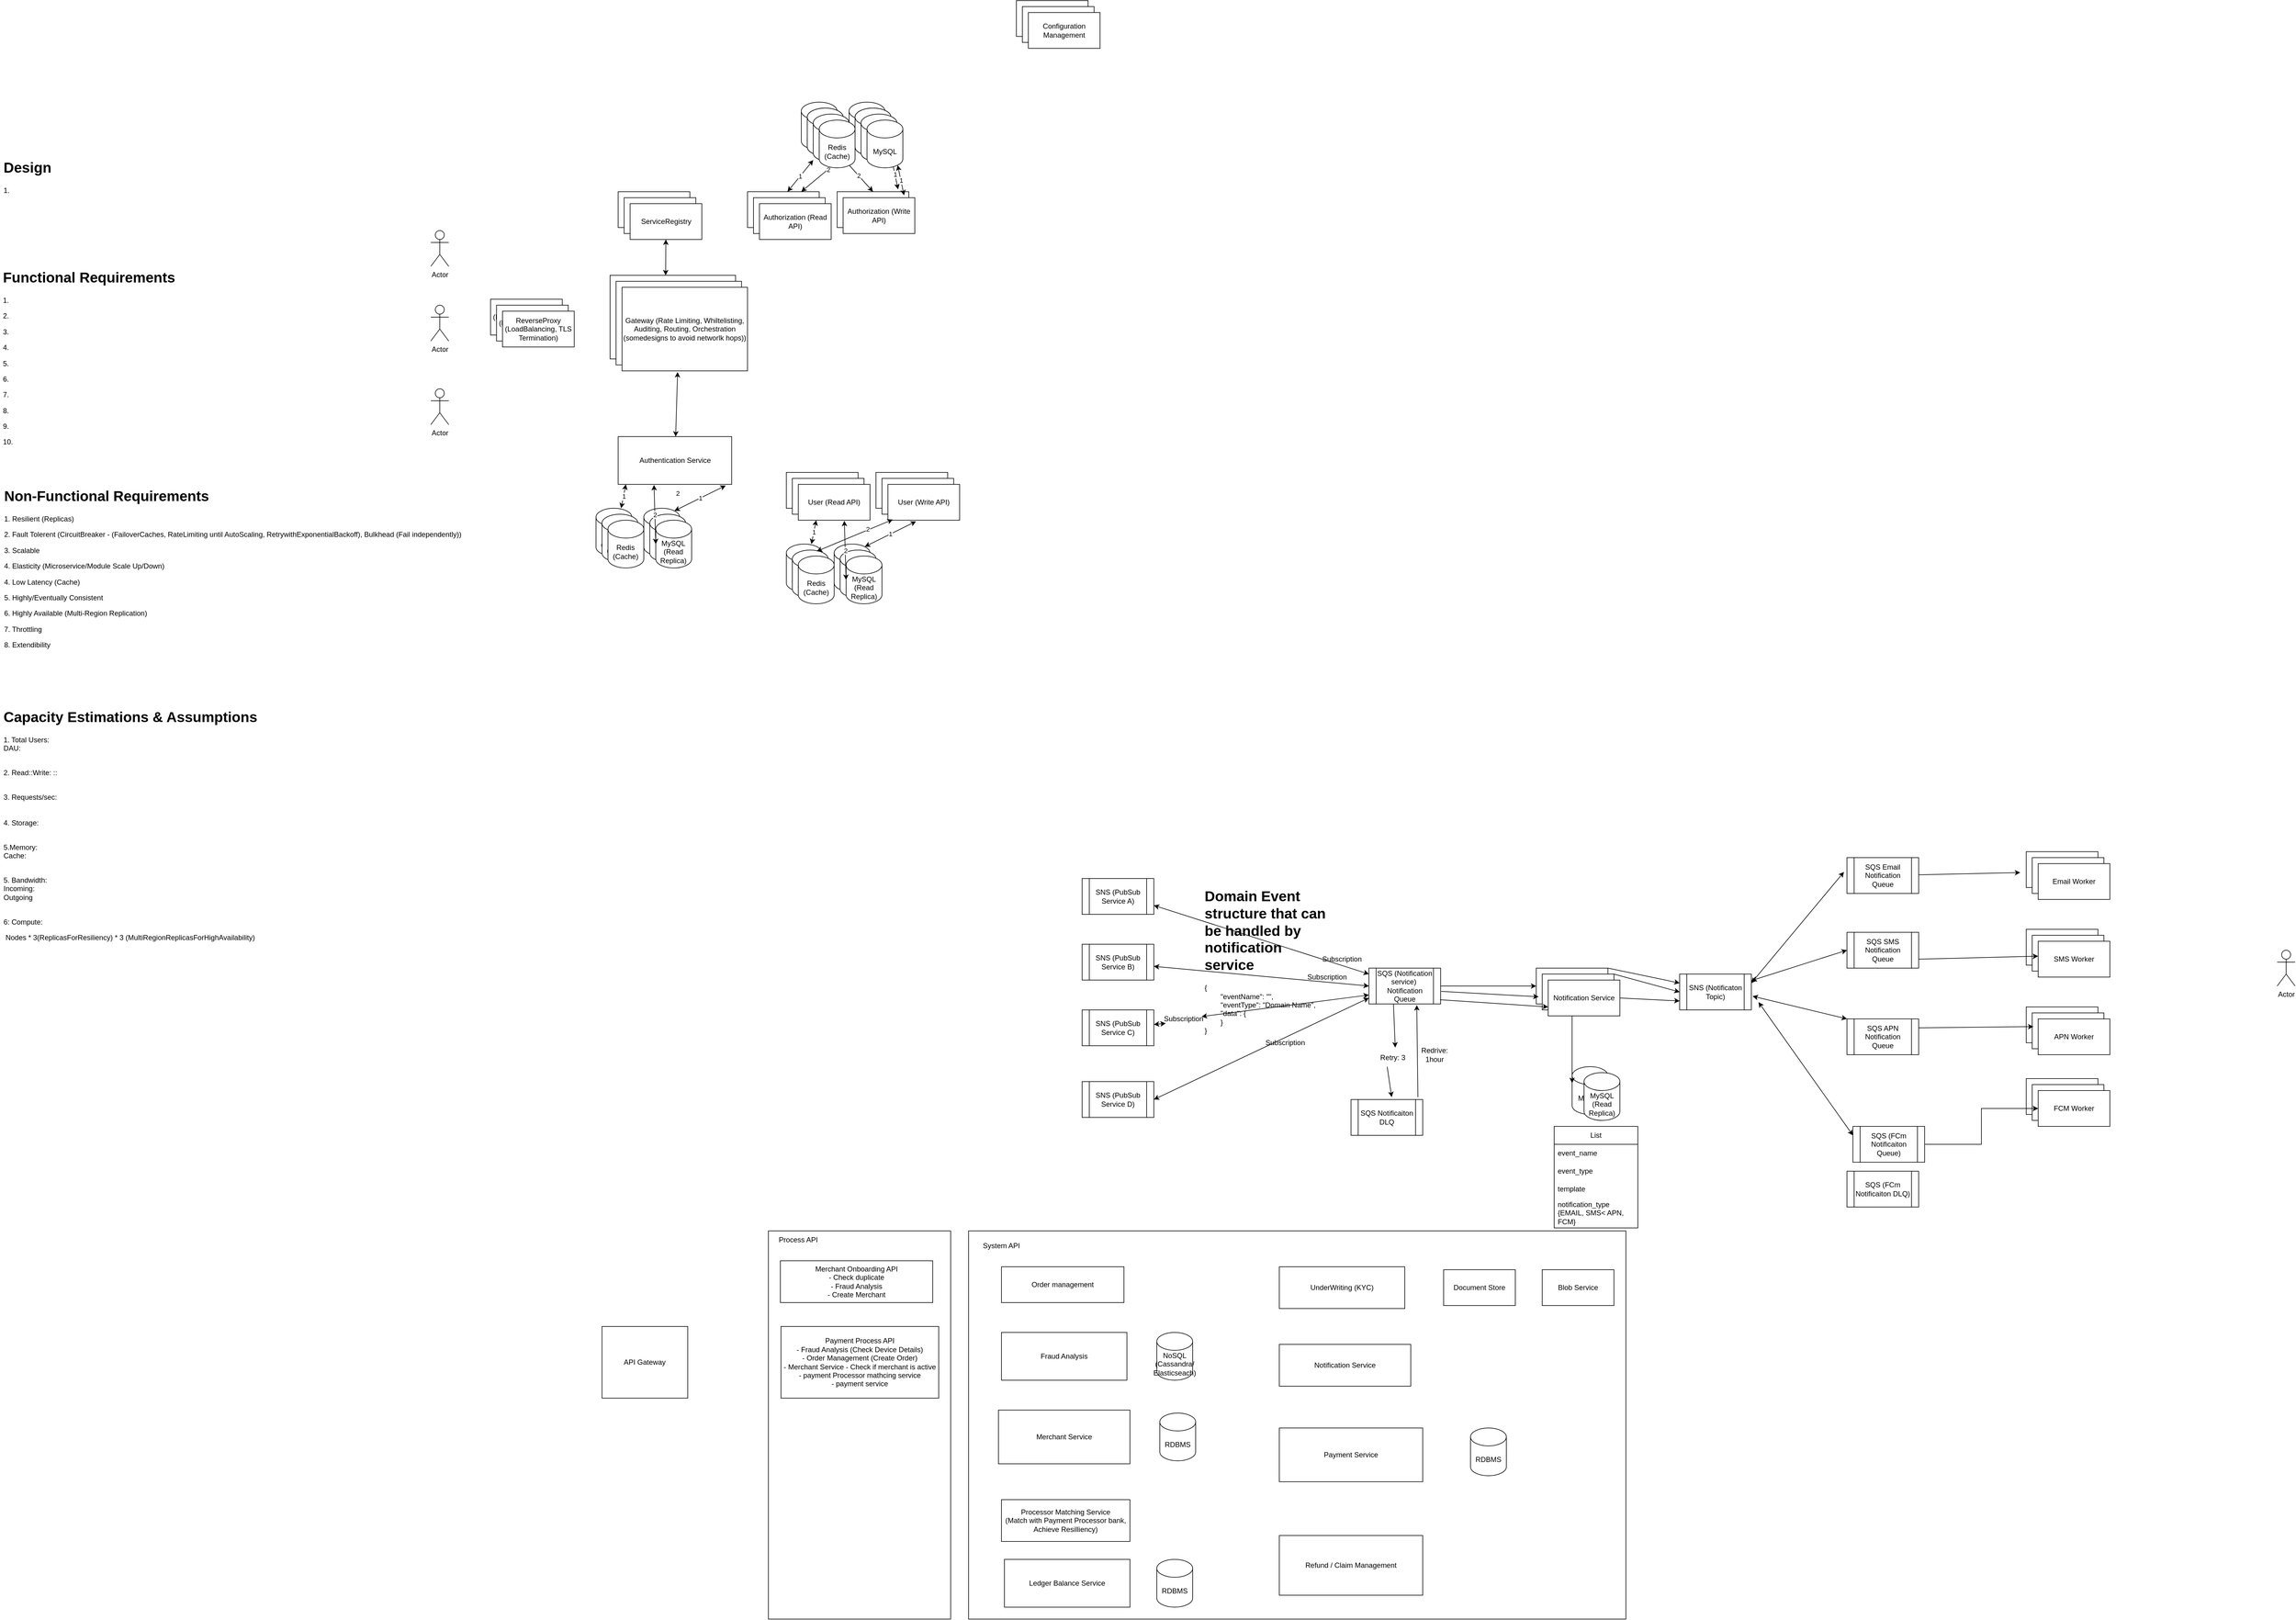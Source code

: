<mxfile version="21.6.6" type="device">
  <diagram id="5IbY6chEuLYtdWxYGzNw" name="Page-1">
    <mxGraphModel dx="3062" dy="1866" grid="1" gridSize="10" guides="1" tooltips="1" connect="1" arrows="1" fold="1" page="1" pageScale="1" pageWidth="850" pageHeight="1100" math="0" shadow="0">
      <root>
        <mxCell id="0" />
        <mxCell id="1" parent="0" />
        <mxCell id="gwHCqsxIp7rP5MhEEpe_-1" value="API Gateway (Authentication)" style="rounded=0;whiteSpace=wrap;html=1;" parent="1" vertex="1">
          <mxGeometry x="170" y="160" width="210" height="140" as="geometry" />
        </mxCell>
        <mxCell id="gwHCqsxIp7rP5MhEEpe_-2" value="Authorization" style="rounded=0;whiteSpace=wrap;html=1;" parent="1" vertex="1">
          <mxGeometry x="550" y="20" width="120" height="60" as="geometry" />
        </mxCell>
        <mxCell id="gwHCqsxIp7rP5MhEEpe_-3" value="ServiceRegistry" style="rounded=0;whiteSpace=wrap;html=1;" parent="1" vertex="1">
          <mxGeometry x="183.52" y="20" width="120" height="60" as="geometry" />
        </mxCell>
        <mxCell id="gwHCqsxIp7rP5MhEEpe_-4" value="ReverseProxy (LoadBalancing, TLS Termination)" style="rounded=0;whiteSpace=wrap;html=1;" parent="1" vertex="1">
          <mxGeometry x="-30" y="200" width="120" height="60" as="geometry" />
        </mxCell>
        <mxCell id="gwHCqsxIp7rP5MhEEpe_-5" value="ReverseProxy (LoadBalancing, TLS Termination)" style="rounded=0;whiteSpace=wrap;html=1;" parent="1" vertex="1">
          <mxGeometry x="-20" y="210" width="120" height="60" as="geometry" />
        </mxCell>
        <mxCell id="gwHCqsxIp7rP5MhEEpe_-6" value="ReverseProxy (LoadBalancing, TLS Termination)" style="rounded=0;whiteSpace=wrap;html=1;" parent="1" vertex="1">
          <mxGeometry x="-10" y="220" width="120" height="60" as="geometry" />
        </mxCell>
        <mxCell id="gwHCqsxIp7rP5MhEEpe_-7" value="API Gateway (Authentication)" style="rounded=0;whiteSpace=wrap;html=1;" parent="1" vertex="1">
          <mxGeometry x="180" y="170" width="210" height="140" as="geometry" />
        </mxCell>
        <mxCell id="gwHCqsxIp7rP5MhEEpe_-8" value="Gateway (Rate Limiting, Whiltelisting, Auditing, Routing, Orchestration (somedesigns to avoid networlk hops))" style="rounded=0;whiteSpace=wrap;html=1;" parent="1" vertex="1">
          <mxGeometry x="190" y="180" width="210" height="140" as="geometry" />
        </mxCell>
        <mxCell id="gwHCqsxIp7rP5MhEEpe_-9" value="ServiceRegistry" style="rounded=0;whiteSpace=wrap;html=1;" parent="1" vertex="1">
          <mxGeometry x="193.52" y="30" width="120" height="60" as="geometry" />
        </mxCell>
        <mxCell id="gwHCqsxIp7rP5MhEEpe_-10" value="ServiceRegistry" style="rounded=0;whiteSpace=wrap;html=1;" parent="1" vertex="1">
          <mxGeometry x="203.52" y="40" width="120" height="60" as="geometry" />
        </mxCell>
        <mxCell id="gwHCqsxIp7rP5MhEEpe_-11" value="Authorization (Write API)" style="rounded=0;whiteSpace=wrap;html=1;" parent="1" vertex="1">
          <mxGeometry x="560" y="30" width="120" height="60" as="geometry" />
        </mxCell>
        <mxCell id="gwHCqsxIp7rP5MhEEpe_-13" value="User" style="rounded=0;whiteSpace=wrap;html=1;" parent="1" vertex="1">
          <mxGeometry x="465" y="490" width="120" height="60" as="geometry" />
        </mxCell>
        <mxCell id="gwHCqsxIp7rP5MhEEpe_-14" value="User" style="rounded=0;whiteSpace=wrap;html=1;" parent="1" vertex="1">
          <mxGeometry x="475" y="500" width="120" height="60" as="geometry" />
        </mxCell>
        <mxCell id="gwHCqsxIp7rP5MhEEpe_-15" value="User (Read API)" style="rounded=0;whiteSpace=wrap;html=1;" parent="1" vertex="1">
          <mxGeometry x="485" y="510" width="120" height="60" as="geometry" />
        </mxCell>
        <mxCell id="gwHCqsxIp7rP5MhEEpe_-16" value="MySQL" style="shape=cylinder3;whiteSpace=wrap;html=1;boundedLbl=1;backgroundOutline=1;size=15;" parent="1" vertex="1">
          <mxGeometry x="570" y="-130" width="60" height="80" as="geometry" />
        </mxCell>
        <mxCell id="gwHCqsxIp7rP5MhEEpe_-18" value="Redis (Cache)" style="shape=cylinder3;whiteSpace=wrap;html=1;boundedLbl=1;backgroundOutline=1;size=15;" parent="1" vertex="1">
          <mxGeometry x="490" y="-130" width="60" height="80" as="geometry" />
        </mxCell>
        <mxCell id="gwHCqsxIp7rP5MhEEpe_-22" value="MySQL" style="shape=cylinder3;whiteSpace=wrap;html=1;boundedLbl=1;backgroundOutline=1;size=15;" parent="1" vertex="1">
          <mxGeometry x="580" y="-120" width="60" height="80" as="geometry" />
        </mxCell>
        <mxCell id="gwHCqsxIp7rP5MhEEpe_-23" value="Redis (Cache)" style="shape=cylinder3;whiteSpace=wrap;html=1;boundedLbl=1;backgroundOutline=1;size=15;" parent="1" vertex="1">
          <mxGeometry x="500" y="-120" width="60" height="80" as="geometry" />
        </mxCell>
        <mxCell id="gwHCqsxIp7rP5MhEEpe_-24" value="MySQL" style="shape=cylinder3;whiteSpace=wrap;html=1;boundedLbl=1;backgroundOutline=1;size=15;" parent="1" vertex="1">
          <mxGeometry x="590" y="-110" width="60" height="80" as="geometry" />
        </mxCell>
        <mxCell id="gwHCqsxIp7rP5MhEEpe_-25" value="Redis (Cache)" style="shape=cylinder3;whiteSpace=wrap;html=1;boundedLbl=1;backgroundOutline=1;size=15;" parent="1" vertex="1">
          <mxGeometry x="510" y="-110" width="60" height="80" as="geometry" />
        </mxCell>
        <mxCell id="gwHCqsxIp7rP5MhEEpe_-55" value="Authorization" style="rounded=0;whiteSpace=wrap;html=1;" parent="1" vertex="1">
          <mxGeometry x="400" y="20" width="120" height="60" as="geometry" />
        </mxCell>
        <mxCell id="gwHCqsxIp7rP5MhEEpe_-56" value="Authorization" style="rounded=0;whiteSpace=wrap;html=1;" parent="1" vertex="1">
          <mxGeometry x="410" y="30" width="120" height="60" as="geometry" />
        </mxCell>
        <mxCell id="gwHCqsxIp7rP5MhEEpe_-57" value="Authorization (Read API)" style="rounded=0;whiteSpace=wrap;html=1;" parent="1" vertex="1">
          <mxGeometry x="420" y="40" width="120" height="60" as="geometry" />
        </mxCell>
        <mxCell id="gwHCqsxIp7rP5MhEEpe_-58" value="1" style="endArrow=classic;startArrow=classic;html=1;rounded=0;exitX=0.85;exitY=-0.067;exitDx=0;exitDy=0;exitPerimeter=0;entryX=0.855;entryY=1;entryDx=0;entryDy=-4.35;entryPerimeter=0;" parent="1" source="gwHCqsxIp7rP5MhEEpe_-2" target="gwHCqsxIp7rP5MhEEpe_-24" edge="1">
          <mxGeometry width="50" height="50" relative="1" as="geometry">
            <mxPoint x="660" y="-30" as="sourcePoint" />
            <mxPoint x="710" y="-80" as="targetPoint" />
          </mxGeometry>
        </mxCell>
        <mxCell id="gwHCqsxIp7rP5MhEEpe_-59" value="1" style="endArrow=classic;startArrow=classic;html=1;rounded=0;exitX=0.558;exitY=0;exitDx=0;exitDy=0;exitPerimeter=0;" parent="1" source="gwHCqsxIp7rP5MhEEpe_-55" target="gwHCqsxIp7rP5MhEEpe_-25" edge="1">
          <mxGeometry width="50" height="50" relative="1" as="geometry">
            <mxPoint x="660" y="-30" as="sourcePoint" />
            <mxPoint x="710" y="-80" as="targetPoint" />
          </mxGeometry>
        </mxCell>
        <mxCell id="gwHCqsxIp7rP5MhEEpe_-60" value="2" style="endArrow=classic;startArrow=classic;html=1;rounded=0;exitX=0.75;exitY=0;exitDx=0;exitDy=0;entryX=0;entryY=1;entryDx=0;entryDy=-15;entryPerimeter=0;" parent="1" source="gwHCqsxIp7rP5MhEEpe_-55" target="gwHCqsxIp7rP5MhEEpe_-22" edge="1">
          <mxGeometry width="50" height="50" relative="1" as="geometry">
            <mxPoint x="660" y="-30" as="sourcePoint" />
            <mxPoint x="710" y="-80" as="targetPoint" />
          </mxGeometry>
        </mxCell>
        <mxCell id="gwHCqsxIp7rP5MhEEpe_-61" value="2" style="endArrow=classic;startArrow=classic;html=1;rounded=0;exitX=0.5;exitY=0;exitDx=0;exitDy=0;entryX=0.855;entryY=1;entryDx=0;entryDy=-4.35;entryPerimeter=0;" parent="1" source="gwHCqsxIp7rP5MhEEpe_-2" target="gwHCqsxIp7rP5MhEEpe_-25" edge="1">
          <mxGeometry width="50" height="50" relative="1" as="geometry">
            <mxPoint x="660" y="-30" as="sourcePoint" />
            <mxPoint x="710" y="-80" as="targetPoint" />
          </mxGeometry>
        </mxCell>
        <mxCell id="gwHCqsxIp7rP5MhEEpe_-63" value="MySQL" style="shape=cylinder3;whiteSpace=wrap;html=1;boundedLbl=1;backgroundOutline=1;size=15;" parent="1" vertex="1">
          <mxGeometry x="580" y="-120" width="60" height="80" as="geometry" />
        </mxCell>
        <mxCell id="gwHCqsxIp7rP5MhEEpe_-64" value="Redis (Cache)" style="shape=cylinder3;whiteSpace=wrap;html=1;boundedLbl=1;backgroundOutline=1;size=15;" parent="1" vertex="1">
          <mxGeometry x="500" y="-120" width="60" height="80" as="geometry" />
        </mxCell>
        <mxCell id="gwHCqsxIp7rP5MhEEpe_-65" value="MySQL" style="shape=cylinder3;whiteSpace=wrap;html=1;boundedLbl=1;backgroundOutline=1;size=15;" parent="1" vertex="1">
          <mxGeometry x="590" y="-110" width="60" height="80" as="geometry" />
        </mxCell>
        <mxCell id="gwHCqsxIp7rP5MhEEpe_-66" value="Redis (Cache)" style="shape=cylinder3;whiteSpace=wrap;html=1;boundedLbl=1;backgroundOutline=1;size=15;" parent="1" vertex="1">
          <mxGeometry x="510" y="-110" width="60" height="80" as="geometry" />
        </mxCell>
        <mxCell id="gwHCqsxIp7rP5MhEEpe_-67" value="MySQL" style="shape=cylinder3;whiteSpace=wrap;html=1;boundedLbl=1;backgroundOutline=1;size=15;" parent="1" vertex="1">
          <mxGeometry x="600" y="-100" width="60" height="80" as="geometry" />
        </mxCell>
        <mxCell id="gwHCqsxIp7rP5MhEEpe_-68" value="Redis (Cache)" style="shape=cylinder3;whiteSpace=wrap;html=1;boundedLbl=1;backgroundOutline=1;size=15;" parent="1" vertex="1">
          <mxGeometry x="520" y="-100" width="60" height="80" as="geometry" />
        </mxCell>
        <mxCell id="gwHCqsxIp7rP5MhEEpe_-69" value="1" style="endArrow=classic;startArrow=classic;html=1;rounded=0;exitX=0.85;exitY=-0.067;exitDx=0;exitDy=0;exitPerimeter=0;entryX=0.855;entryY=1;entryDx=0;entryDy=-4.35;entryPerimeter=0;" parent="1" target="gwHCqsxIp7rP5MhEEpe_-67" edge="1">
          <mxGeometry width="50" height="50" relative="1" as="geometry">
            <mxPoint x="662" y="25.98" as="sourcePoint" />
            <mxPoint x="720" y="-70" as="targetPoint" />
          </mxGeometry>
        </mxCell>
        <mxCell id="gwHCqsxIp7rP5MhEEpe_-70" value="MySQL" style="shape=cylinder3;whiteSpace=wrap;html=1;boundedLbl=1;backgroundOutline=1;size=15;" parent="1" vertex="1">
          <mxGeometry x="545" y="610" width="60" height="80" as="geometry" />
        </mxCell>
        <mxCell id="gwHCqsxIp7rP5MhEEpe_-71" value="Redis (Cache)" style="shape=cylinder3;whiteSpace=wrap;html=1;boundedLbl=1;backgroundOutline=1;size=15;" parent="1" vertex="1">
          <mxGeometry x="465" y="610" width="60" height="80" as="geometry" />
        </mxCell>
        <mxCell id="gwHCqsxIp7rP5MhEEpe_-72" value="MySQL" style="shape=cylinder3;whiteSpace=wrap;html=1;boundedLbl=1;backgroundOutline=1;size=15;" parent="1" vertex="1">
          <mxGeometry x="555" y="620" width="60" height="80" as="geometry" />
        </mxCell>
        <mxCell id="gwHCqsxIp7rP5MhEEpe_-73" value="Redis (Cache)" style="shape=cylinder3;whiteSpace=wrap;html=1;boundedLbl=1;backgroundOutline=1;size=15;" parent="1" vertex="1">
          <mxGeometry x="475" y="620" width="60" height="80" as="geometry" />
        </mxCell>
        <mxCell id="gwHCqsxIp7rP5MhEEpe_-74" value="MySQL (Read Replica)" style="shape=cylinder3;whiteSpace=wrap;html=1;boundedLbl=1;backgroundOutline=1;size=15;" parent="1" vertex="1">
          <mxGeometry x="565" y="630" width="60" height="80" as="geometry" />
        </mxCell>
        <mxCell id="gwHCqsxIp7rP5MhEEpe_-75" value="Redis (Cache)" style="shape=cylinder3;whiteSpace=wrap;html=1;boundedLbl=1;backgroundOutline=1;size=15;" parent="1" vertex="1">
          <mxGeometry x="485" y="630" width="60" height="80" as="geometry" />
        </mxCell>
        <mxCell id="gwHCqsxIp7rP5MhEEpe_-77" value="1" style="endArrow=classic;startArrow=classic;html=1;rounded=0;exitX=0.7;exitY=0;exitDx=0;exitDy=0;exitPerimeter=0;entryX=0.25;entryY=1;entryDx=0;entryDy=0;" parent="1" source="gwHCqsxIp7rP5MhEEpe_-71" target="gwHCqsxIp7rP5MhEEpe_-15" edge="1">
          <mxGeometry width="50" height="50" relative="1" as="geometry">
            <mxPoint x="965" y="460" as="sourcePoint" />
            <mxPoint x="1015" y="410" as="targetPoint" />
          </mxGeometry>
        </mxCell>
        <mxCell id="gwHCqsxIp7rP5MhEEpe_-79" value="User" style="rounded=0;whiteSpace=wrap;html=1;" parent="1" vertex="1">
          <mxGeometry x="615" y="490" width="120" height="60" as="geometry" />
        </mxCell>
        <mxCell id="gwHCqsxIp7rP5MhEEpe_-80" value="User" style="rounded=0;whiteSpace=wrap;html=1;" parent="1" vertex="1">
          <mxGeometry x="625" y="500" width="120" height="60" as="geometry" />
        </mxCell>
        <mxCell id="gwHCqsxIp7rP5MhEEpe_-81" value="User (Write API)" style="rounded=0;whiteSpace=wrap;html=1;" parent="1" vertex="1">
          <mxGeometry x="635" y="510" width="120" height="60" as="geometry" />
        </mxCell>
        <mxCell id="gwHCqsxIp7rP5MhEEpe_-82" value="1" style="endArrow=classic;startArrow=classic;html=1;rounded=0;exitX=0.855;exitY=0;exitDx=0;exitDy=4.35;exitPerimeter=0;entryX=0.392;entryY=1.033;entryDx=0;entryDy=0;entryPerimeter=0;" parent="1" source="gwHCqsxIp7rP5MhEEpe_-70" target="gwHCqsxIp7rP5MhEEpe_-81" edge="1">
          <mxGeometry width="50" height="50" relative="1" as="geometry">
            <mxPoint x="965" y="550" as="sourcePoint" />
            <mxPoint x="1015" y="500" as="targetPoint" />
          </mxGeometry>
        </mxCell>
        <mxCell id="gwHCqsxIp7rP5MhEEpe_-83" value="2" style="endArrow=classic;startArrow=classic;html=1;rounded=0;entryX=0.642;entryY=1.017;entryDx=0;entryDy=0;entryPerimeter=0;exitX=0;exitY=0.5;exitDx=0;exitDy=0;exitPerimeter=0;" parent="1" source="gwHCqsxIp7rP5MhEEpe_-74" target="gwHCqsxIp7rP5MhEEpe_-15" edge="1">
          <mxGeometry width="50" height="50" relative="1" as="geometry">
            <mxPoint x="965" y="550" as="sourcePoint" />
            <mxPoint x="1015" y="500" as="targetPoint" />
          </mxGeometry>
        </mxCell>
        <mxCell id="gwHCqsxIp7rP5MhEEpe_-84" value="" style="endArrow=classic;startArrow=classic;html=1;rounded=0;exitX=0.683;exitY=0.025;exitDx=0;exitDy=0;exitPerimeter=0;entryX=0.067;entryY=0.983;entryDx=0;entryDy=0;entryPerimeter=0;" parent="1" source="gwHCqsxIp7rP5MhEEpe_-73" target="gwHCqsxIp7rP5MhEEpe_-81" edge="1">
          <mxGeometry width="50" height="50" relative="1" as="geometry">
            <mxPoint x="965" y="550" as="sourcePoint" />
            <mxPoint x="1015" y="500" as="targetPoint" />
          </mxGeometry>
        </mxCell>
        <mxCell id="gwHCqsxIp7rP5MhEEpe_-85" value="2" style="edgeLabel;html=1;align=center;verticalAlign=middle;resizable=0;points=[];" parent="gwHCqsxIp7rP5MhEEpe_-84" vertex="1" connectable="0">
          <mxGeometry x="0.352" y="2" relative="1" as="geometry">
            <mxPoint as="offset" />
          </mxGeometry>
        </mxCell>
        <mxCell id="gwHCqsxIp7rP5MhEEpe_-108" value="Authentication Service" style="rounded=0;whiteSpace=wrap;html=1;" parent="1" vertex="1">
          <mxGeometry x="183.52" y="430" width="190" height="80" as="geometry" />
        </mxCell>
        <mxCell id="gwHCqsxIp7rP5MhEEpe_-109" value="MySQL" style="shape=cylinder3;whiteSpace=wrap;html=1;boundedLbl=1;backgroundOutline=1;size=15;" parent="1" vertex="1">
          <mxGeometry x="226.48" y="550" width="60" height="80" as="geometry" />
        </mxCell>
        <mxCell id="gwHCqsxIp7rP5MhEEpe_-110" value="Redis (Cache)" style="shape=cylinder3;whiteSpace=wrap;html=1;boundedLbl=1;backgroundOutline=1;size=15;" parent="1" vertex="1">
          <mxGeometry x="146.48" y="550" width="60" height="80" as="geometry" />
        </mxCell>
        <mxCell id="gwHCqsxIp7rP5MhEEpe_-111" value="MySQL" style="shape=cylinder3;whiteSpace=wrap;html=1;boundedLbl=1;backgroundOutline=1;size=15;" parent="1" vertex="1">
          <mxGeometry x="236.48" y="560" width="60" height="80" as="geometry" />
        </mxCell>
        <mxCell id="gwHCqsxIp7rP5MhEEpe_-112" value="Redis (Cache)" style="shape=cylinder3;whiteSpace=wrap;html=1;boundedLbl=1;backgroundOutline=1;size=15;" parent="1" vertex="1">
          <mxGeometry x="156.48" y="560" width="60" height="80" as="geometry" />
        </mxCell>
        <mxCell id="gwHCqsxIp7rP5MhEEpe_-113" value="MySQL (Read Replica)" style="shape=cylinder3;whiteSpace=wrap;html=1;boundedLbl=1;backgroundOutline=1;size=15;" parent="1" vertex="1">
          <mxGeometry x="246.48" y="570" width="60" height="80" as="geometry" />
        </mxCell>
        <mxCell id="gwHCqsxIp7rP5MhEEpe_-114" value="Redis (Cache)" style="shape=cylinder3;whiteSpace=wrap;html=1;boundedLbl=1;backgroundOutline=1;size=15;" parent="1" vertex="1">
          <mxGeometry x="166.48" y="570" width="60" height="80" as="geometry" />
        </mxCell>
        <mxCell id="gwHCqsxIp7rP5MhEEpe_-115" value="1" style="endArrow=classic;startArrow=classic;html=1;rounded=0;exitX=0.7;exitY=0;exitDx=0;exitDy=0;exitPerimeter=0;entryX=0.25;entryY=1;entryDx=0;entryDy=0;" parent="1" source="gwHCqsxIp7rP5MhEEpe_-110" edge="1">
          <mxGeometry width="50" height="50" relative="1" as="geometry">
            <mxPoint x="646.48" y="400" as="sourcePoint" />
            <mxPoint x="196.48" y="510" as="targetPoint" />
          </mxGeometry>
        </mxCell>
        <mxCell id="gwHCqsxIp7rP5MhEEpe_-116" value="1" style="endArrow=classic;startArrow=classic;html=1;rounded=0;exitX=0.855;exitY=0;exitDx=0;exitDy=4.35;exitPerimeter=0;entryX=0.392;entryY=1.033;entryDx=0;entryDy=0;entryPerimeter=0;" parent="1" source="gwHCqsxIp7rP5MhEEpe_-109" edge="1">
          <mxGeometry width="50" height="50" relative="1" as="geometry">
            <mxPoint x="646.48" y="490" as="sourcePoint" />
            <mxPoint x="363.52" y="511.98" as="targetPoint" />
          </mxGeometry>
        </mxCell>
        <mxCell id="gwHCqsxIp7rP5MhEEpe_-117" value="2" style="endArrow=classic;startArrow=classic;html=1;rounded=0;entryX=0.642;entryY=1.017;entryDx=0;entryDy=0;entryPerimeter=0;exitX=0;exitY=0.5;exitDx=0;exitDy=0;exitPerimeter=0;" parent="1" source="gwHCqsxIp7rP5MhEEpe_-113" edge="1">
          <mxGeometry width="50" height="50" relative="1" as="geometry">
            <mxPoint x="646.48" y="490" as="sourcePoint" />
            <mxPoint x="243.52" y="511.02" as="targetPoint" />
          </mxGeometry>
        </mxCell>
        <mxCell id="gwHCqsxIp7rP5MhEEpe_-118" value="2" style="edgeLabel;html=1;align=center;verticalAlign=middle;resizable=0;points=[];" parent="1" vertex="1" connectable="0">
          <mxGeometry x="282.517" y="524.34" as="geometry" />
        </mxCell>
        <mxCell id="gwHCqsxIp7rP5MhEEpe_-119" value="" style="endArrow=classic;startArrow=classic;html=1;rounded=0;exitX=0.443;exitY=0;exitDx=0;exitDy=0;exitPerimeter=0;" parent="1" source="gwHCqsxIp7rP5MhEEpe_-1" target="gwHCqsxIp7rP5MhEEpe_-10" edge="1">
          <mxGeometry width="50" height="50" relative="1" as="geometry">
            <mxPoint x="670" y="270" as="sourcePoint" />
            <mxPoint x="720" y="220" as="targetPoint" />
          </mxGeometry>
        </mxCell>
        <mxCell id="kbgFcAGoHfSZG_7xuQN--1" value="&lt;h1&gt;Functional Requirements&lt;br&gt;&lt;/h1&gt;&lt;p&gt;1.&lt;/p&gt;&lt;p&gt;2.&lt;/p&gt;&lt;p&gt;3.&lt;/p&gt;&lt;p&gt;4.&lt;/p&gt;&lt;p&gt;5.&lt;/p&gt;&lt;p&gt;6.&lt;/p&gt;&lt;p&gt;7.&lt;/p&gt;&lt;p&gt;8.&lt;/p&gt;&lt;p&gt;9.&lt;/p&gt;&lt;p&gt;10.&lt;/p&gt;&lt;p&gt;&lt;br&gt;&lt;/p&gt;" style="text;html=1;strokeColor=none;fillColor=none;spacing=5;spacingTop=-20;whiteSpace=wrap;overflow=hidden;rounded=0;" parent="1" vertex="1">
          <mxGeometry x="-851" y="144" width="650" height="355" as="geometry" />
        </mxCell>
        <mxCell id="kbgFcAGoHfSZG_7xuQN--2" value="&lt;h1&gt;Non-Functional Requirements&lt;br&gt;&lt;/h1&gt;&lt;p&gt;1. Resilient (Replicas)&lt;br&gt;&lt;/p&gt;&lt;p&gt;2. Fault Tolerent (CircuitBreaker - (FailoverCaches, RateLimiting until AutoScaling, RetrywithExponentialBackoff), Bulkhead (Fail independently))&lt;br&gt;&lt;/p&gt;&lt;p&gt;3. Scalable&lt;/p&gt;&lt;p&gt;4. Elasticity (Microservice/Module Scale Up/Down)&lt;br&gt;&lt;/p&gt;&lt;p&gt;4. Low Latency (Cache)&lt;br&gt;&lt;/p&gt;&lt;p&gt;5. Highly/Eventually Consistent&lt;/p&gt;&lt;p&gt;6. Highly Available (Multi-Region Replication)&lt;br&gt;&lt;/p&gt;&lt;p&gt;7. Throttling&lt;/p&gt;&lt;p&gt;8. Extendibility&lt;br&gt;&lt;/p&gt;" style="text;html=1;strokeColor=none;fillColor=none;spacing=5;spacingTop=-20;whiteSpace=wrap;overflow=hidden;rounded=0;" parent="1" vertex="1">
          <mxGeometry x="-849" y="510" width="779" height="290" as="geometry" />
        </mxCell>
        <mxCell id="kbgFcAGoHfSZG_7xuQN--3" value="&lt;h1&gt;Design&lt;br&gt;&lt;/h1&gt;&lt;p&gt;1.&lt;/p&gt;" style="text;html=1;strokeColor=none;fillColor=none;spacing=5;spacingTop=-20;whiteSpace=wrap;overflow=hidden;rounded=0;" parent="1" vertex="1">
          <mxGeometry x="-850" y="-40" width="720" height="160" as="geometry" />
        </mxCell>
        <mxCell id="kbgFcAGoHfSZG_7xuQN--4" value="Actor" style="shape=umlActor;verticalLabelPosition=bottom;verticalAlign=top;html=1;outlineConnect=0;" parent="1" vertex="1">
          <mxGeometry x="-130" y="210" width="30" height="60" as="geometry" />
        </mxCell>
        <mxCell id="kbgFcAGoHfSZG_7xuQN--5" value="Actor" style="shape=umlActor;verticalLabelPosition=bottom;verticalAlign=top;html=1;outlineConnect=0;" parent="1" vertex="1">
          <mxGeometry x="-130" y="350" width="30" height="60" as="geometry" />
        </mxCell>
        <mxCell id="kbgFcAGoHfSZG_7xuQN--6" value="Actor" style="shape=umlActor;verticalLabelPosition=bottom;verticalAlign=top;html=1;outlineConnect=0;" parent="1" vertex="1">
          <mxGeometry x="-130" y="85" width="30" height="60" as="geometry" />
        </mxCell>
        <mxCell id="kbgFcAGoHfSZG_7xuQN--11" value="Configuration Management" style="rounded=0;whiteSpace=wrap;html=1;" parent="1" vertex="1">
          <mxGeometry x="850" y="-300" width="120" height="60" as="geometry" />
        </mxCell>
        <mxCell id="kbgFcAGoHfSZG_7xuQN--12" value="Configuration Management" style="rounded=0;whiteSpace=wrap;html=1;" parent="1" vertex="1">
          <mxGeometry x="860" y="-290" width="120" height="60" as="geometry" />
        </mxCell>
        <mxCell id="kbgFcAGoHfSZG_7xuQN--13" value="Configuration Management" style="rounded=0;whiteSpace=wrap;html=1;" parent="1" vertex="1">
          <mxGeometry x="870" y="-280" width="120" height="60" as="geometry" />
        </mxCell>
        <mxCell id="kbgFcAGoHfSZG_7xuQN--14" value="" style="endArrow=classic;startArrow=classic;html=1;rounded=0;entryX=0.443;entryY=1.014;entryDx=0;entryDy=0;entryPerimeter=0;" parent="1" source="gwHCqsxIp7rP5MhEEpe_-108" target="gwHCqsxIp7rP5MhEEpe_-8" edge="1">
          <mxGeometry width="50" height="50" relative="1" as="geometry">
            <mxPoint x="600" y="470" as="sourcePoint" />
            <mxPoint x="650" y="420" as="targetPoint" />
          </mxGeometry>
        </mxCell>
        <mxCell id="kbgFcAGoHfSZG_7xuQN--94" value="&lt;h1&gt;Capacity Estimations &amp;amp; Assumptions&lt;br&gt;&lt;/h1&gt;&lt;p&gt;1. Total Users:&lt;br&gt;DAU: &lt;br&gt;&lt;br&gt;&lt;/p&gt;&lt;p&gt;2. Read::Write: ::&lt;br&gt;&lt;br&gt;&lt;/p&gt;&lt;p&gt;3. Requests/sec:&lt;br&gt;&lt;br&gt;&lt;br&gt; 4. Storage:&lt;br&gt;&lt;br&gt; &lt;/p&gt;&lt;p&gt;5.Memory:&lt;br&gt;Cache:&lt;br&gt;&lt;br&gt;&lt;/p&gt;&lt;p&gt;5. Bandwidth:&lt;br&gt;Incoming:&lt;br&gt;Outgoing&lt;/p&gt;&lt;p&gt;&lt;br&gt;6: Compute:&lt;/p&gt;&lt;p&gt;&amp;nbsp;Nodes * 3(ReplicasForResiliency) * 3 (MultiRegionReplicasForHighAvailability)&lt;br&gt;&lt;/p&gt;" style="text;html=1;strokeColor=none;fillColor=none;spacing=5;spacingTop=-20;whiteSpace=wrap;overflow=hidden;rounded=0;" parent="1" vertex="1">
          <mxGeometry x="-850" y="880" width="630" height="540" as="geometry" />
        </mxCell>
        <mxCell id="kb_eebOLBFyuU_Tj5Dm--1" value="API Gateway" style="rounded=0;whiteSpace=wrap;html=1;" parent="1" vertex="1">
          <mxGeometry x="156.48" y="1920" width="143.52" height="120" as="geometry" />
        </mxCell>
        <mxCell id="kb_eebOLBFyuU_Tj5Dm--2" value="" style="rounded=0;whiteSpace=wrap;html=1;" parent="1" vertex="1">
          <mxGeometry x="435" y="1760" width="305" height="650" as="geometry" />
        </mxCell>
        <mxCell id="kb_eebOLBFyuU_Tj5Dm--3" value="" style="rounded=0;whiteSpace=wrap;html=1;" parent="1" vertex="1">
          <mxGeometry x="770" y="1760" width="1100" height="650" as="geometry" />
        </mxCell>
        <mxCell id="kb_eebOLBFyuU_Tj5Dm--4" value="Process API" style="text;html=1;strokeColor=none;fillColor=none;align=center;verticalAlign=middle;whiteSpace=wrap;rounded=0;" parent="1" vertex="1">
          <mxGeometry x="435" y="1760" width="100" height="30" as="geometry" />
        </mxCell>
        <mxCell id="kb_eebOLBFyuU_Tj5Dm--5" value="System API" style="text;html=1;strokeColor=none;fillColor=none;align=center;verticalAlign=middle;whiteSpace=wrap;rounded=0;" parent="1" vertex="1">
          <mxGeometry x="780" y="1770" width="90" height="30" as="geometry" />
        </mxCell>
        <mxCell id="kb_eebOLBFyuU_Tj5Dm--7" value="Merchant Onboarding API&lt;br&gt;- Check duplicate&lt;br&gt;&lt;div&gt;- Fraud Analysis&lt;/div&gt;&lt;div&gt;- Create Merchant&lt;br&gt;&lt;/div&gt;" style="rounded=0;whiteSpace=wrap;html=1;" parent="1" vertex="1">
          <mxGeometry x="455" y="1810" width="255" height="70" as="geometry" />
        </mxCell>
        <mxCell id="kb_eebOLBFyuU_Tj5Dm--8" value="Payment Process API&lt;br&gt;&lt;div&gt;- Fraud Analysis (Check Device Details)&lt;/div&gt;&lt;div&gt;- Order Management (Create Order)&lt;br&gt;- Merchant Service - Check if merchant is active&lt;br&gt;- payment Processor mathcing service&lt;br&gt;- payment service&lt;br&gt;&lt;/div&gt;" style="rounded=0;whiteSpace=wrap;html=1;" parent="1" vertex="1">
          <mxGeometry x="456" y="1920" width="264" height="120" as="geometry" />
        </mxCell>
        <mxCell id="kb_eebOLBFyuU_Tj5Dm--9" value="Fraud Analysis" style="rounded=0;whiteSpace=wrap;html=1;" parent="1" vertex="1">
          <mxGeometry x="825" y="1930" width="210" height="80" as="geometry" />
        </mxCell>
        <mxCell id="kb_eebOLBFyuU_Tj5Dm--10" value="Order management" style="rounded=0;whiteSpace=wrap;html=1;" parent="1" vertex="1">
          <mxGeometry x="825" y="1820" width="205" height="60" as="geometry" />
        </mxCell>
        <mxCell id="kb_eebOLBFyuU_Tj5Dm--11" value="NoSQL (Cassandra/&lt;br&gt;Elasticseach)" style="shape=cylinder3;whiteSpace=wrap;html=1;boundedLbl=1;backgroundOutline=1;size=15;" parent="1" vertex="1">
          <mxGeometry x="1085" y="1930" width="60" height="80" as="geometry" />
        </mxCell>
        <mxCell id="kb_eebOLBFyuU_Tj5Dm--12" value="Merchant Service" style="rounded=0;whiteSpace=wrap;html=1;" parent="1" vertex="1">
          <mxGeometry x="820" y="2060" width="220" height="90" as="geometry" />
        </mxCell>
        <mxCell id="kb_eebOLBFyuU_Tj5Dm--13" value="RDBMS" style="shape=cylinder3;whiteSpace=wrap;html=1;boundedLbl=1;backgroundOutline=1;size=15;" parent="1" vertex="1">
          <mxGeometry x="1090" y="2065" width="60" height="80" as="geometry" />
        </mxCell>
        <mxCell id="kb_eebOLBFyuU_Tj5Dm--14" value="Processor Matching Service &lt;br&gt;(Match with Payment Processor bank,&lt;br&gt;Achieve Resilliency)" style="rounded=0;whiteSpace=wrap;html=1;" parent="1" vertex="1">
          <mxGeometry x="825" y="2210" width="215" height="70" as="geometry" />
        </mxCell>
        <mxCell id="kb_eebOLBFyuU_Tj5Dm--15" value="UnderWriting (KYC)" style="rounded=0;whiteSpace=wrap;html=1;" parent="1" vertex="1">
          <mxGeometry x="1290" y="1820" width="210" height="70" as="geometry" />
        </mxCell>
        <mxCell id="kb_eebOLBFyuU_Tj5Dm--16" value="Notification Service" style="rounded=0;whiteSpace=wrap;html=1;" parent="1" vertex="1">
          <mxGeometry x="1290" y="1950" width="220" height="70" as="geometry" />
        </mxCell>
        <mxCell id="kb_eebOLBFyuU_Tj5Dm--18" value="Payment Service" style="rounded=0;whiteSpace=wrap;html=1;" parent="1" vertex="1">
          <mxGeometry x="1290" y="2090" width="240" height="90" as="geometry" />
        </mxCell>
        <mxCell id="kb_eebOLBFyuU_Tj5Dm--19" value="Document Store" style="rounded=0;whiteSpace=wrap;html=1;" parent="1" vertex="1">
          <mxGeometry x="1565" y="1825" width="120" height="60" as="geometry" />
        </mxCell>
        <mxCell id="kb_eebOLBFyuU_Tj5Dm--20" value="Blob Service" style="rounded=0;whiteSpace=wrap;html=1;" parent="1" vertex="1">
          <mxGeometry x="1730" y="1825" width="120" height="60" as="geometry" />
        </mxCell>
        <mxCell id="kb_eebOLBFyuU_Tj5Dm--21" value="RDBMS" style="shape=cylinder3;whiteSpace=wrap;html=1;boundedLbl=1;backgroundOutline=1;size=15;" parent="1" vertex="1">
          <mxGeometry x="1610" y="2090" width="60" height="80" as="geometry" />
        </mxCell>
        <mxCell id="kb_eebOLBFyuU_Tj5Dm--22" value="Refund / Claim Management" style="rounded=0;whiteSpace=wrap;html=1;" parent="1" vertex="1">
          <mxGeometry x="1290" y="2270" width="240" height="100" as="geometry" />
        </mxCell>
        <mxCell id="kb_eebOLBFyuU_Tj5Dm--24" value="Ledger Balance Service" style="rounded=0;whiteSpace=wrap;html=1;" parent="1" vertex="1">
          <mxGeometry x="830" y="2310" width="210" height="80" as="geometry" />
        </mxCell>
        <mxCell id="kb_eebOLBFyuU_Tj5Dm--25" value="RDBMS" style="shape=cylinder3;whiteSpace=wrap;html=1;boundedLbl=1;backgroundOutline=1;size=15;" parent="1" vertex="1">
          <mxGeometry x="1085" y="2310" width="60" height="80" as="geometry" />
        </mxCell>
        <mxCell id="PAITsjhqFZbdv7n3hjvy-2" value="SQS (Notification service)&amp;nbsp;&lt;br&gt;Notification Queue" style="shape=process;whiteSpace=wrap;html=1;backgroundOutline=1;" vertex="1" parent="1">
          <mxGeometry x="1440" y="1320" width="120" height="60" as="geometry" />
        </mxCell>
        <mxCell id="PAITsjhqFZbdv7n3hjvy-3" value="SNS (PubSub Service A)" style="shape=process;whiteSpace=wrap;html=1;backgroundOutline=1;" vertex="1" parent="1">
          <mxGeometry x="960" y="1170" width="120" height="60" as="geometry" />
        </mxCell>
        <mxCell id="PAITsjhqFZbdv7n3hjvy-4" value="SNS (PubSub Service B)" style="shape=process;whiteSpace=wrap;html=1;backgroundOutline=1;" vertex="1" parent="1">
          <mxGeometry x="960" y="1280" width="120" height="60" as="geometry" />
        </mxCell>
        <mxCell id="PAITsjhqFZbdv7n3hjvy-5" value="SNS (PubSub Service C)" style="shape=process;whiteSpace=wrap;html=1;backgroundOutline=1;" vertex="1" parent="1">
          <mxGeometry x="960" y="1390" width="120" height="60" as="geometry" />
        </mxCell>
        <mxCell id="PAITsjhqFZbdv7n3hjvy-6" value="SNS (PubSub Service D)" style="shape=process;whiteSpace=wrap;html=1;backgroundOutline=1;" vertex="1" parent="1">
          <mxGeometry x="960" y="1510" width="120" height="60" as="geometry" />
        </mxCell>
        <mxCell id="PAITsjhqFZbdv7n3hjvy-9" value="&lt;h1&gt;Domain Event structure that can be handled by notification service&lt;/h1&gt;&lt;div&gt;{&lt;/div&gt;&lt;div&gt;&lt;span style=&quot;white-space: pre;&quot;&gt;&#x9;&lt;/span&gt;&quot;eventName&quot;: &quot;&quot;,&lt;br&gt;&lt;/div&gt;&lt;div&gt;&lt;span style=&quot;white-space: pre;&quot;&gt;&#x9;&lt;/span&gt;&quot;eventType&quot;: &quot;Domain Name&quot;,&lt;br&gt;&lt;span style=&quot;white-space: pre;&quot;&gt;&#x9;&lt;/span&gt;&quot;data&quot;: {&lt;/div&gt;&lt;div&gt;&lt;span style=&quot;white-space: pre;&quot;&gt;&#x9;&lt;/span&gt;}&lt;br&gt;&lt;/div&gt;&lt;div&gt;}&lt;/div&gt;" style="text;html=1;strokeColor=none;fillColor=none;spacing=5;spacingTop=-20;whiteSpace=wrap;overflow=hidden;rounded=0;" vertex="1" parent="1">
          <mxGeometry x="1160" y="1180" width="220" height="330" as="geometry" />
        </mxCell>
        <mxCell id="PAITsjhqFZbdv7n3hjvy-18" value="SQS Notificaiton DLQ" style="shape=process;whiteSpace=wrap;html=1;backgroundOutline=1;" vertex="1" parent="1">
          <mxGeometry x="1410" y="1540" width="120" height="60" as="geometry" />
        </mxCell>
        <mxCell id="PAITsjhqFZbdv7n3hjvy-19" value="Notification Service" style="rounded=0;whiteSpace=wrap;html=1;" vertex="1" parent="1">
          <mxGeometry x="1720" y="1320" width="120" height="60" as="geometry" />
        </mxCell>
        <mxCell id="PAITsjhqFZbdv7n3hjvy-24" value="MySQL" style="shape=cylinder3;whiteSpace=wrap;html=1;boundedLbl=1;backgroundOutline=1;size=15;" vertex="1" parent="1">
          <mxGeometry x="1780" y="1485" width="60" height="80" as="geometry" />
        </mxCell>
        <mxCell id="PAITsjhqFZbdv7n3hjvy-25" value="MySQL (Read Replica)" style="shape=cylinder3;whiteSpace=wrap;html=1;boundedLbl=1;backgroundOutline=1;size=15;" vertex="1" parent="1">
          <mxGeometry x="1800" y="1495" width="60" height="80" as="geometry" />
        </mxCell>
        <mxCell id="PAITsjhqFZbdv7n3hjvy-26" value="List" style="swimlane;fontStyle=0;childLayout=stackLayout;horizontal=1;startSize=30;horizontalStack=0;resizeParent=1;resizeParentMax=0;resizeLast=0;collapsible=1;marginBottom=0;whiteSpace=wrap;html=1;" vertex="1" parent="1">
          <mxGeometry x="1750" y="1585" width="140" height="170" as="geometry" />
        </mxCell>
        <mxCell id="PAITsjhqFZbdv7n3hjvy-27" value="event_name" style="text;strokeColor=none;fillColor=none;align=left;verticalAlign=middle;spacingLeft=4;spacingRight=4;overflow=hidden;points=[[0,0.5],[1,0.5]];portConstraint=eastwest;rotatable=0;whiteSpace=wrap;html=1;" vertex="1" parent="PAITsjhqFZbdv7n3hjvy-26">
          <mxGeometry y="30" width="140" height="30" as="geometry" />
        </mxCell>
        <mxCell id="PAITsjhqFZbdv7n3hjvy-28" value="event_type" style="text;strokeColor=none;fillColor=none;align=left;verticalAlign=middle;spacingLeft=4;spacingRight=4;overflow=hidden;points=[[0,0.5],[1,0.5]];portConstraint=eastwest;rotatable=0;whiteSpace=wrap;html=1;" vertex="1" parent="PAITsjhqFZbdv7n3hjvy-26">
          <mxGeometry y="60" width="140" height="30" as="geometry" />
        </mxCell>
        <mxCell id="PAITsjhqFZbdv7n3hjvy-29" value="template" style="text;strokeColor=none;fillColor=none;align=left;verticalAlign=middle;spacingLeft=4;spacingRight=4;overflow=hidden;points=[[0,0.5],[1,0.5]];portConstraint=eastwest;rotatable=0;whiteSpace=wrap;html=1;" vertex="1" parent="PAITsjhqFZbdv7n3hjvy-26">
          <mxGeometry y="90" width="140" height="30" as="geometry" />
        </mxCell>
        <mxCell id="PAITsjhqFZbdv7n3hjvy-30" value="notification_type {EMAIL, SMS&amp;lt; APN, FCM}" style="text;strokeColor=none;fillColor=none;align=left;verticalAlign=middle;spacingLeft=4;spacingRight=4;overflow=hidden;points=[[0,0.5],[1,0.5]];portConstraint=eastwest;rotatable=0;whiteSpace=wrap;html=1;" vertex="1" parent="PAITsjhqFZbdv7n3hjvy-26">
          <mxGeometry y="120" width="140" height="50" as="geometry" />
        </mxCell>
        <mxCell id="PAITsjhqFZbdv7n3hjvy-31" value="" style="endArrow=classic;startArrow=classic;html=1;rounded=0;entryX=0;entryY=0;entryDx=0;entryDy=27.5;entryPerimeter=0;exitX=0.5;exitY=1;exitDx=0;exitDy=0;" edge="1" parent="1" source="PAITsjhqFZbdv7n3hjvy-19" target="PAITsjhqFZbdv7n3hjvy-24">
          <mxGeometry width="50" height="50" relative="1" as="geometry">
            <mxPoint x="1440" y="1400" as="sourcePoint" />
            <mxPoint x="1490" y="1350" as="targetPoint" />
          </mxGeometry>
        </mxCell>
        <mxCell id="PAITsjhqFZbdv7n3hjvy-32" value="" style="endArrow=classic;startArrow=classic;html=1;rounded=0;exitX=1;exitY=0.5;exitDx=0;exitDy=0;" edge="1" parent="1" source="PAITsjhqFZbdv7n3hjvy-6">
          <mxGeometry width="50" height="50" relative="1" as="geometry">
            <mxPoint x="1440" y="1400" as="sourcePoint" />
            <mxPoint x="1440" y="1370" as="targetPoint" />
          </mxGeometry>
        </mxCell>
        <mxCell id="PAITsjhqFZbdv7n3hjvy-33" value="Subscription" style="text;html=1;strokeColor=none;fillColor=none;align=center;verticalAlign=middle;whiteSpace=wrap;rounded=0;" vertex="1" parent="1">
          <mxGeometry x="1270" y="1430" width="60" height="30" as="geometry" />
        </mxCell>
        <mxCell id="PAITsjhqFZbdv7n3hjvy-34" value="" style="endArrow=classic;startArrow=classic;html=1;rounded=0;entryX=0;entryY=0.75;entryDx=0;entryDy=0;" edge="1" parent="1" source="PAITsjhqFZbdv7n3hjvy-39" target="PAITsjhqFZbdv7n3hjvy-2">
          <mxGeometry width="50" height="50" relative="1" as="geometry">
            <mxPoint x="1090" y="1550" as="sourcePoint" />
            <mxPoint x="1500" y="1360" as="targetPoint" />
          </mxGeometry>
        </mxCell>
        <mxCell id="PAITsjhqFZbdv7n3hjvy-35" value="" style="endArrow=classic;startArrow=classic;html=1;rounded=0;exitX=1;exitY=0.617;exitDx=0;exitDy=0;exitPerimeter=0;entryX=0;entryY=0.5;entryDx=0;entryDy=0;" edge="1" parent="1" source="PAITsjhqFZbdv7n3hjvy-4" target="PAITsjhqFZbdv7n3hjvy-2">
          <mxGeometry width="50" height="50" relative="1" as="geometry">
            <mxPoint x="1440" y="1400" as="sourcePoint" />
            <mxPoint x="1490" y="1350" as="targetPoint" />
          </mxGeometry>
        </mxCell>
        <mxCell id="PAITsjhqFZbdv7n3hjvy-37" value="Subscription" style="text;html=1;strokeColor=none;fillColor=none;align=center;verticalAlign=middle;whiteSpace=wrap;rounded=0;" vertex="1" parent="1">
          <mxGeometry x="1340" y="1320" width="60" height="30" as="geometry" />
        </mxCell>
        <mxCell id="PAITsjhqFZbdv7n3hjvy-40" value="" style="endArrow=classic;startArrow=classic;html=1;rounded=0;entryX=0;entryY=0.75;entryDx=0;entryDy=0;" edge="1" parent="1" source="PAITsjhqFZbdv7n3hjvy-5" target="PAITsjhqFZbdv7n3hjvy-39">
          <mxGeometry width="50" height="50" relative="1" as="geometry">
            <mxPoint x="1080" y="1412" as="sourcePoint" />
            <mxPoint x="1445" y="1365" as="targetPoint" />
          </mxGeometry>
        </mxCell>
        <mxCell id="PAITsjhqFZbdv7n3hjvy-39" value="Subscription" style="text;html=1;strokeColor=none;fillColor=none;align=center;verticalAlign=middle;whiteSpace=wrap;rounded=0;" vertex="1" parent="1">
          <mxGeometry x="1100" y="1390" width="60" height="30" as="geometry" />
        </mxCell>
        <mxCell id="PAITsjhqFZbdv7n3hjvy-42" value="" style="endArrow=classic;startArrow=classic;html=1;rounded=0;exitX=1;exitY=0.75;exitDx=0;exitDy=0;" edge="1" parent="1" source="PAITsjhqFZbdv7n3hjvy-3">
          <mxGeometry width="50" height="50" relative="1" as="geometry">
            <mxPoint x="1080" y="1215" as="sourcePoint" />
            <mxPoint x="1440" y="1330" as="targetPoint" />
          </mxGeometry>
        </mxCell>
        <mxCell id="PAITsjhqFZbdv7n3hjvy-44" value="Subscription" style="text;html=1;strokeColor=none;fillColor=none;align=center;verticalAlign=middle;whiteSpace=wrap;rounded=0;" vertex="1" parent="1">
          <mxGeometry x="1365" y="1290" width="60" height="30" as="geometry" />
        </mxCell>
        <mxCell id="PAITsjhqFZbdv7n3hjvy-45" value="" style="endArrow=classic;html=1;rounded=0;entryX=0;entryY=0.5;entryDx=0;entryDy=0;exitX=1;exitY=0.5;exitDx=0;exitDy=0;" edge="1" parent="1" source="PAITsjhqFZbdv7n3hjvy-2" target="PAITsjhqFZbdv7n3hjvy-19">
          <mxGeometry width="50" height="50" relative="1" as="geometry">
            <mxPoint x="1440" y="1400" as="sourcePoint" />
            <mxPoint x="1490" y="1350" as="targetPoint" />
          </mxGeometry>
        </mxCell>
        <mxCell id="PAITsjhqFZbdv7n3hjvy-47" value="" style="endArrow=classic;html=1;rounded=0;entryX=0.567;entryY=-0.067;entryDx=0;entryDy=0;entryPerimeter=0;exitX=0.342;exitY=1;exitDx=0;exitDy=0;exitPerimeter=0;" edge="1" parent="1" source="PAITsjhqFZbdv7n3hjvy-49" target="PAITsjhqFZbdv7n3hjvy-18">
          <mxGeometry width="50" height="50" relative="1" as="geometry">
            <mxPoint x="1440" y="1400" as="sourcePoint" />
            <mxPoint x="1490" y="1350" as="targetPoint" />
          </mxGeometry>
        </mxCell>
        <mxCell id="PAITsjhqFZbdv7n3hjvy-48" value="" style="endArrow=classic;html=1;rounded=0;entryX=0.567;entryY=-0.067;entryDx=0;entryDy=0;entryPerimeter=0;exitX=0.342;exitY=1;exitDx=0;exitDy=0;exitPerimeter=0;" edge="1" parent="1" source="PAITsjhqFZbdv7n3hjvy-2" target="PAITsjhqFZbdv7n3hjvy-49">
          <mxGeometry width="50" height="50" relative="1" as="geometry">
            <mxPoint x="1481" y="1380" as="sourcePoint" />
            <mxPoint x="1478" y="1536" as="targetPoint" />
          </mxGeometry>
        </mxCell>
        <mxCell id="PAITsjhqFZbdv7n3hjvy-49" value="Retry: 3" style="text;html=1;strokeColor=none;fillColor=none;align=center;verticalAlign=middle;whiteSpace=wrap;rounded=0;" vertex="1" parent="1">
          <mxGeometry x="1450" y="1455" width="60" height="30" as="geometry" />
        </mxCell>
        <mxCell id="PAITsjhqFZbdv7n3hjvy-51" value="Notification Service" style="rounded=0;whiteSpace=wrap;html=1;" vertex="1" parent="1">
          <mxGeometry x="1730" y="1330" width="120" height="60" as="geometry" />
        </mxCell>
        <mxCell id="PAITsjhqFZbdv7n3hjvy-52" value="Notification Service" style="rounded=0;whiteSpace=wrap;html=1;" vertex="1" parent="1">
          <mxGeometry x="1740" y="1340" width="120" height="60" as="geometry" />
        </mxCell>
        <mxCell id="PAITsjhqFZbdv7n3hjvy-53" value="" style="endArrow=classic;html=1;rounded=0;exitX=1.008;exitY=0.65;exitDx=0;exitDy=0;exitPerimeter=0;entryX=-0.05;entryY=0.633;entryDx=0;entryDy=0;entryPerimeter=0;" edge="1" parent="1" source="PAITsjhqFZbdv7n3hjvy-2" target="PAITsjhqFZbdv7n3hjvy-51">
          <mxGeometry width="50" height="50" relative="1" as="geometry">
            <mxPoint x="1690" y="1400" as="sourcePoint" />
            <mxPoint x="1740" y="1350" as="targetPoint" />
          </mxGeometry>
        </mxCell>
        <mxCell id="PAITsjhqFZbdv7n3hjvy-54" value="" style="endArrow=classic;html=1;rounded=0;exitX=0.992;exitY=0.883;exitDx=0;exitDy=0;exitPerimeter=0;entryX=0;entryY=0.75;entryDx=0;entryDy=0;" edge="1" parent="1" source="PAITsjhqFZbdv7n3hjvy-2" target="PAITsjhqFZbdv7n3hjvy-52">
          <mxGeometry width="50" height="50" relative="1" as="geometry">
            <mxPoint x="1690" y="1400" as="sourcePoint" />
            <mxPoint x="1740" y="1350" as="targetPoint" />
          </mxGeometry>
        </mxCell>
        <mxCell id="PAITsjhqFZbdv7n3hjvy-55" value="Email Worker" style="rounded=0;whiteSpace=wrap;html=1;" vertex="1" parent="1">
          <mxGeometry x="2540" y="1125" width="120" height="60" as="geometry" />
        </mxCell>
        <mxCell id="PAITsjhqFZbdv7n3hjvy-56" value="SMS Worker" style="rounded=0;whiteSpace=wrap;html=1;" vertex="1" parent="1">
          <mxGeometry x="2540" y="1255" width="120" height="60" as="geometry" />
        </mxCell>
        <mxCell id="PAITsjhqFZbdv7n3hjvy-57" value="APN Worker" style="rounded=0;whiteSpace=wrap;html=1;" vertex="1" parent="1">
          <mxGeometry x="2540" y="1385" width="120" height="60" as="geometry" />
        </mxCell>
        <mxCell id="PAITsjhqFZbdv7n3hjvy-58" value="FCM Worker" style="rounded=0;whiteSpace=wrap;html=1;" vertex="1" parent="1">
          <mxGeometry x="2540" y="1505" width="120" height="60" as="geometry" />
        </mxCell>
        <mxCell id="PAITsjhqFZbdv7n3hjvy-59" value="Email Worker" style="rounded=0;whiteSpace=wrap;html=1;" vertex="1" parent="1">
          <mxGeometry x="2550" y="1135" width="120" height="60" as="geometry" />
        </mxCell>
        <mxCell id="PAITsjhqFZbdv7n3hjvy-60" value="Email Worker" style="rounded=0;whiteSpace=wrap;html=1;" vertex="1" parent="1">
          <mxGeometry x="2560" y="1145" width="120" height="60" as="geometry" />
        </mxCell>
        <mxCell id="PAITsjhqFZbdv7n3hjvy-62" value="SMS Worker" style="rounded=0;whiteSpace=wrap;html=1;" vertex="1" parent="1">
          <mxGeometry x="2550" y="1265" width="120" height="60" as="geometry" />
        </mxCell>
        <mxCell id="PAITsjhqFZbdv7n3hjvy-63" value="SMS Worker" style="rounded=0;whiteSpace=wrap;html=1;" vertex="1" parent="1">
          <mxGeometry x="2560" y="1275" width="120" height="60" as="geometry" />
        </mxCell>
        <mxCell id="PAITsjhqFZbdv7n3hjvy-64" value="APN Worker" style="rounded=0;whiteSpace=wrap;html=1;" vertex="1" parent="1">
          <mxGeometry x="2550" y="1395" width="120" height="60" as="geometry" />
        </mxCell>
        <mxCell id="PAITsjhqFZbdv7n3hjvy-65" value="APN Worker" style="rounded=0;whiteSpace=wrap;html=1;" vertex="1" parent="1">
          <mxGeometry x="2560" y="1405" width="120" height="60" as="geometry" />
        </mxCell>
        <mxCell id="PAITsjhqFZbdv7n3hjvy-66" value="FCM Worker" style="rounded=0;whiteSpace=wrap;html=1;" vertex="1" parent="1">
          <mxGeometry x="2550" y="1515" width="120" height="60" as="geometry" />
        </mxCell>
        <mxCell id="PAITsjhqFZbdv7n3hjvy-67" value="FCM Worker" style="rounded=0;whiteSpace=wrap;html=1;" vertex="1" parent="1">
          <mxGeometry x="2560" y="1525" width="120" height="60" as="geometry" />
        </mxCell>
        <mxCell id="PAITsjhqFZbdv7n3hjvy-68" value="SQS Email Notification Queue" style="shape=process;whiteSpace=wrap;html=1;backgroundOutline=1;" vertex="1" parent="1">
          <mxGeometry x="2240" y="1135" width="120" height="60" as="geometry" />
        </mxCell>
        <mxCell id="PAITsjhqFZbdv7n3hjvy-69" value="SQS SMS Notification Queue" style="shape=process;whiteSpace=wrap;html=1;backgroundOutline=1;" vertex="1" parent="1">
          <mxGeometry x="2240" y="1260" width="120" height="60" as="geometry" />
        </mxCell>
        <mxCell id="PAITsjhqFZbdv7n3hjvy-70" value="SQS APN Notification Queue" style="shape=process;whiteSpace=wrap;html=1;backgroundOutline=1;" vertex="1" parent="1">
          <mxGeometry x="2240" y="1405" width="120" height="60" as="geometry" />
        </mxCell>
        <mxCell id="PAITsjhqFZbdv7n3hjvy-87" style="edgeStyle=orthogonalEdgeStyle;rounded=0;orthogonalLoop=1;jettySize=auto;html=1;exitX=1;exitY=0.5;exitDx=0;exitDy=0;" edge="1" parent="1" source="PAITsjhqFZbdv7n3hjvy-71" target="PAITsjhqFZbdv7n3hjvy-67">
          <mxGeometry relative="1" as="geometry" />
        </mxCell>
        <mxCell id="PAITsjhqFZbdv7n3hjvy-71" value="SQS (FCm Notificaiton Queue)" style="shape=process;whiteSpace=wrap;html=1;backgroundOutline=1;" vertex="1" parent="1">
          <mxGeometry x="2250" y="1585" width="120" height="60" as="geometry" />
        </mxCell>
        <mxCell id="PAITsjhqFZbdv7n3hjvy-72" value="" style="endArrow=classic;html=1;rounded=0;exitX=0.933;exitY=-0.067;exitDx=0;exitDy=0;exitPerimeter=0;entryX=0.667;entryY=1.033;entryDx=0;entryDy=0;entryPerimeter=0;" edge="1" parent="1" source="PAITsjhqFZbdv7n3hjvy-18" target="PAITsjhqFZbdv7n3hjvy-2">
          <mxGeometry width="50" height="50" relative="1" as="geometry">
            <mxPoint x="1690" y="1400" as="sourcePoint" />
            <mxPoint x="1740" y="1350" as="targetPoint" />
          </mxGeometry>
        </mxCell>
        <mxCell id="PAITsjhqFZbdv7n3hjvy-73" value="Redrive: 1hour" style="text;html=1;strokeColor=none;fillColor=none;align=center;verticalAlign=middle;whiteSpace=wrap;rounded=0;" vertex="1" parent="1">
          <mxGeometry x="1520" y="1450" width="60" height="30" as="geometry" />
        </mxCell>
        <mxCell id="PAITsjhqFZbdv7n3hjvy-74" value="SNS (Notificaton Topic)" style="shape=process;whiteSpace=wrap;html=1;backgroundOutline=1;" vertex="1" parent="1">
          <mxGeometry x="1960" y="1330" width="120" height="60" as="geometry" />
        </mxCell>
        <mxCell id="PAITsjhqFZbdv7n3hjvy-75" value="" style="endArrow=classic;html=1;rounded=0;entryX=0;entryY=0.25;entryDx=0;entryDy=0;exitX=1;exitY=0;exitDx=0;exitDy=0;" edge="1" parent="1" source="PAITsjhqFZbdv7n3hjvy-19" target="PAITsjhqFZbdv7n3hjvy-74">
          <mxGeometry width="50" height="50" relative="1" as="geometry">
            <mxPoint x="1770" y="1330" as="sourcePoint" />
            <mxPoint x="1820" y="1280" as="targetPoint" />
          </mxGeometry>
        </mxCell>
        <mxCell id="PAITsjhqFZbdv7n3hjvy-76" value="" style="endArrow=classic;html=1;rounded=0;entryX=0;entryY=0.5;entryDx=0;entryDy=0;exitX=1;exitY=0;exitDx=0;exitDy=0;" edge="1" parent="1" source="PAITsjhqFZbdv7n3hjvy-51" target="PAITsjhqFZbdv7n3hjvy-74">
          <mxGeometry width="50" height="50" relative="1" as="geometry">
            <mxPoint x="1770" y="1330" as="sourcePoint" />
            <mxPoint x="1820" y="1280" as="targetPoint" />
          </mxGeometry>
        </mxCell>
        <mxCell id="PAITsjhqFZbdv7n3hjvy-77" value="" style="endArrow=classic;html=1;rounded=0;entryX=0;entryY=0.75;entryDx=0;entryDy=0;exitX=1;exitY=0.5;exitDx=0;exitDy=0;" edge="1" parent="1" source="PAITsjhqFZbdv7n3hjvy-52" target="PAITsjhqFZbdv7n3hjvy-74">
          <mxGeometry width="50" height="50" relative="1" as="geometry">
            <mxPoint x="1770" y="1330" as="sourcePoint" />
            <mxPoint x="1820" y="1280" as="targetPoint" />
          </mxGeometry>
        </mxCell>
        <mxCell id="PAITsjhqFZbdv7n3hjvy-78" value="" style="endArrow=classic;startArrow=classic;html=1;rounded=0;exitX=1;exitY=0.25;exitDx=0;exitDy=0;entryX=-0.042;entryY=0.4;entryDx=0;entryDy=0;entryPerimeter=0;" edge="1" parent="1" source="PAITsjhqFZbdv7n3hjvy-74" target="PAITsjhqFZbdv7n3hjvy-68">
          <mxGeometry width="50" height="50" relative="1" as="geometry">
            <mxPoint x="2210" y="1330" as="sourcePoint" />
            <mxPoint x="2260" y="1280" as="targetPoint" />
          </mxGeometry>
        </mxCell>
        <mxCell id="PAITsjhqFZbdv7n3hjvy-79" value="" style="endArrow=classic;startArrow=classic;html=1;rounded=0;entryX=0;entryY=0.5;entryDx=0;entryDy=0;" edge="1" parent="1" source="PAITsjhqFZbdv7n3hjvy-74" target="PAITsjhqFZbdv7n3hjvy-69">
          <mxGeometry width="50" height="50" relative="1" as="geometry">
            <mxPoint x="2210" y="1330" as="sourcePoint" />
            <mxPoint x="2260" y="1280" as="targetPoint" />
          </mxGeometry>
        </mxCell>
        <mxCell id="PAITsjhqFZbdv7n3hjvy-80" value="" style="endArrow=classic;startArrow=classic;html=1;rounded=0;exitX=1.017;exitY=0.617;exitDx=0;exitDy=0;exitPerimeter=0;entryX=0;entryY=0;entryDx=0;entryDy=0;" edge="1" parent="1" source="PAITsjhqFZbdv7n3hjvy-74" target="PAITsjhqFZbdv7n3hjvy-70">
          <mxGeometry width="50" height="50" relative="1" as="geometry">
            <mxPoint x="2210" y="1330" as="sourcePoint" />
            <mxPoint x="2260" y="1280" as="targetPoint" />
          </mxGeometry>
        </mxCell>
        <mxCell id="PAITsjhqFZbdv7n3hjvy-81" value="" style="endArrow=classic;startArrow=classic;html=1;rounded=0;exitX=1.017;exitY=0.617;exitDx=0;exitDy=0;exitPerimeter=0;entryX=0;entryY=0.25;entryDx=0;entryDy=0;" edge="1" parent="1" target="PAITsjhqFZbdv7n3hjvy-71">
          <mxGeometry width="50" height="50" relative="1" as="geometry">
            <mxPoint x="2092" y="1377" as="sourcePoint" />
            <mxPoint x="2250" y="1415" as="targetPoint" />
          </mxGeometry>
        </mxCell>
        <mxCell id="PAITsjhqFZbdv7n3hjvy-82" value="SQS (FCm Notificaiton DLQ)" style="shape=process;whiteSpace=wrap;html=1;backgroundOutline=1;" vertex="1" parent="1">
          <mxGeometry x="2240" y="1660" width="120" height="60" as="geometry" />
        </mxCell>
        <mxCell id="PAITsjhqFZbdv7n3hjvy-84" value="" style="endArrow=classic;html=1;rounded=0;" edge="1" parent="1" source="PAITsjhqFZbdv7n3hjvy-68">
          <mxGeometry width="50" height="50" relative="1" as="geometry">
            <mxPoint x="2420" y="1150" as="sourcePoint" />
            <mxPoint x="2530" y="1160" as="targetPoint" />
          </mxGeometry>
        </mxCell>
        <mxCell id="PAITsjhqFZbdv7n3hjvy-85" value="" style="endArrow=classic;html=1;rounded=0;exitX=1;exitY=0.75;exitDx=0;exitDy=0;" edge="1" parent="1" source="PAITsjhqFZbdv7n3hjvy-69">
          <mxGeometry width="50" height="50" relative="1" as="geometry">
            <mxPoint x="2510" y="1350" as="sourcePoint" />
            <mxPoint x="2560" y="1300" as="targetPoint" />
          </mxGeometry>
        </mxCell>
        <mxCell id="PAITsjhqFZbdv7n3hjvy-86" value="" style="endArrow=classic;html=1;rounded=0;exitX=1;exitY=0.25;exitDx=0;exitDy=0;entryX=0.017;entryY=0.383;entryDx=0;entryDy=0;entryPerimeter=0;" edge="1" parent="1" source="PAITsjhqFZbdv7n3hjvy-70" target="PAITsjhqFZbdv7n3hjvy-64">
          <mxGeometry width="50" height="50" relative="1" as="geometry">
            <mxPoint x="2510" y="1350" as="sourcePoint" />
            <mxPoint x="2560" y="1300" as="targetPoint" />
          </mxGeometry>
        </mxCell>
        <mxCell id="PAITsjhqFZbdv7n3hjvy-88" value="Actor" style="shape=umlActor;verticalLabelPosition=bottom;verticalAlign=top;html=1;outlineConnect=0;" vertex="1" parent="1">
          <mxGeometry x="2960" y="1290" width="30" height="60" as="geometry" />
        </mxCell>
      </root>
    </mxGraphModel>
  </diagram>
</mxfile>
